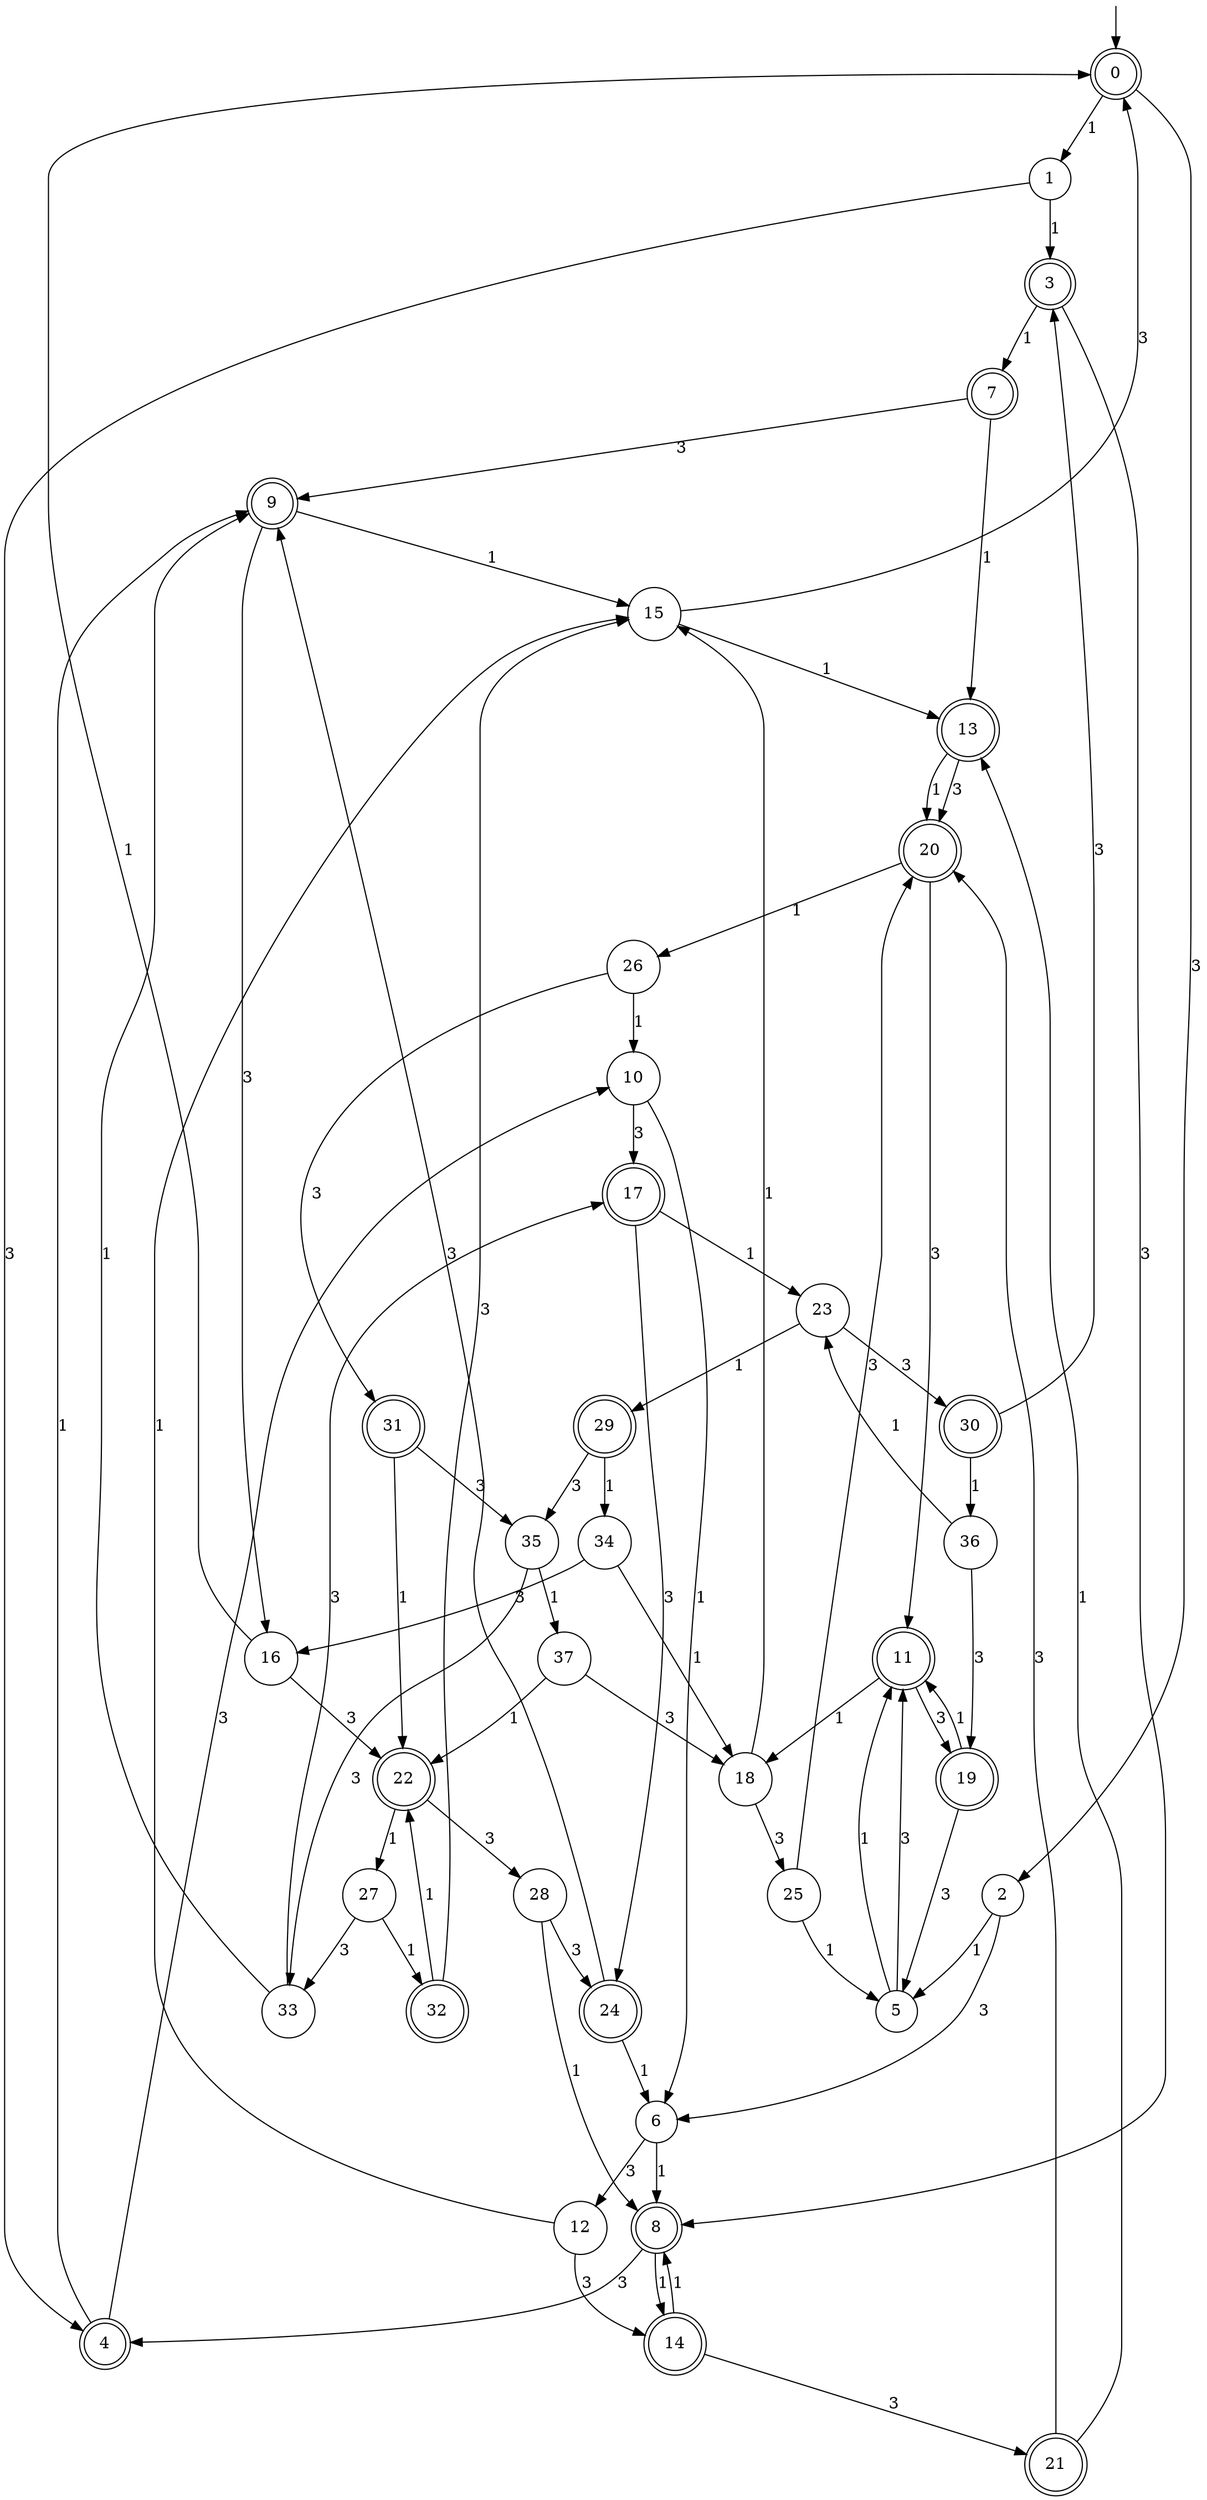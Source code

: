 digraph g {

	s0 [shape="doublecircle" label="0"];
	s1 [shape="circle" label="1"];
	s2 [shape="circle" label="2"];
	s3 [shape="doublecircle" label="3"];
	s4 [shape="doublecircle" label="4"];
	s5 [shape="circle" label="5"];
	s6 [shape="circle" label="6"];
	s7 [shape="doublecircle" label="7"];
	s8 [shape="doublecircle" label="8"];
	s9 [shape="doublecircle" label="9"];
	s10 [shape="circle" label="10"];
	s11 [shape="doublecircle" label="11"];
	s12 [shape="circle" label="12"];
	s13 [shape="doublecircle" label="13"];
	s14 [shape="doublecircle" label="14"];
	s15 [shape="circle" label="15"];
	s16 [shape="circle" label="16"];
	s17 [shape="doublecircle" label="17"];
	s18 [shape="circle" label="18"];
	s19 [shape="doublecircle" label="19"];
	s20 [shape="doublecircle" label="20"];
	s21 [shape="doublecircle" label="21"];
	s22 [shape="doublecircle" label="22"];
	s23 [shape="circle" label="23"];
	s24 [shape="doublecircle" label="24"];
	s25 [shape="circle" label="25"];
	s26 [shape="circle" label="26"];
	s27 [shape="circle" label="27"];
	s28 [shape="circle" label="28"];
	s29 [shape="doublecircle" label="29"];
	s30 [shape="doublecircle" label="30"];
	s31 [shape="doublecircle" label="31"];
	s32 [shape="doublecircle" label="32"];
	s33 [shape="circle" label="33"];
	s34 [shape="circle" label="34"];
	s35 [shape="circle" label="35"];
	s36 [shape="circle" label="36"];
	s37 [shape="circle" label="37"];
	s0 -> s1 [label="1"];
	s0 -> s2 [label="3"];
	s1 -> s3 [label="1"];
	s1 -> s4 [label="3"];
	s2 -> s5 [label="1"];
	s2 -> s6 [label="3"];
	s3 -> s7 [label="1"];
	s3 -> s8 [label="3"];
	s4 -> s9 [label="1"];
	s4 -> s10 [label="3"];
	s5 -> s11 [label="1"];
	s5 -> s11 [label="3"];
	s6 -> s8 [label="1"];
	s6 -> s12 [label="3"];
	s7 -> s13 [label="1"];
	s7 -> s9 [label="3"];
	s8 -> s14 [label="1"];
	s8 -> s4 [label="3"];
	s9 -> s15 [label="1"];
	s9 -> s16 [label="3"];
	s10 -> s6 [label="1"];
	s10 -> s17 [label="3"];
	s11 -> s18 [label="1"];
	s11 -> s19 [label="3"];
	s12 -> s15 [label="1"];
	s12 -> s14 [label="3"];
	s13 -> s20 [label="1"];
	s13 -> s20 [label="3"];
	s14 -> s8 [label="1"];
	s14 -> s21 [label="3"];
	s15 -> s13 [label="1"];
	s15 -> s0 [label="3"];
	s16 -> s0 [label="1"];
	s16 -> s22 [label="3"];
	s17 -> s23 [label="1"];
	s17 -> s24 [label="3"];
	s18 -> s15 [label="1"];
	s18 -> s25 [label="3"];
	s19 -> s11 [label="1"];
	s19 -> s5 [label="3"];
	s20 -> s26 [label="1"];
	s20 -> s11 [label="3"];
	s21 -> s13 [label="1"];
	s21 -> s20 [label="3"];
	s22 -> s27 [label="1"];
	s22 -> s28 [label="3"];
	s23 -> s29 [label="1"];
	s23 -> s30 [label="3"];
	s24 -> s6 [label="1"];
	s24 -> s9 [label="3"];
	s25 -> s5 [label="1"];
	s25 -> s20 [label="3"];
	s26 -> s10 [label="1"];
	s26 -> s31 [label="3"];
	s27 -> s32 [label="1"];
	s27 -> s33 [label="3"];
	s28 -> s8 [label="1"];
	s28 -> s24 [label="3"];
	s29 -> s34 [label="1"];
	s29 -> s35 [label="3"];
	s30 -> s36 [label="1"];
	s30 -> s3 [label="3"];
	s31 -> s22 [label="1"];
	s31 -> s35 [label="3"];
	s32 -> s22 [label="1"];
	s32 -> s15 [label="3"];
	s33 -> s9 [label="1"];
	s33 -> s17 [label="3"];
	s34 -> s18 [label="1"];
	s34 -> s16 [label="3"];
	s35 -> s37 [label="1"];
	s35 -> s33 [label="3"];
	s36 -> s23 [label="1"];
	s36 -> s19 [label="3"];
	s37 -> s22 [label="1"];
	s37 -> s18 [label="3"];

__start0 [label="" shape="none" width="0" height="0"];
__start0 -> s0;

}
